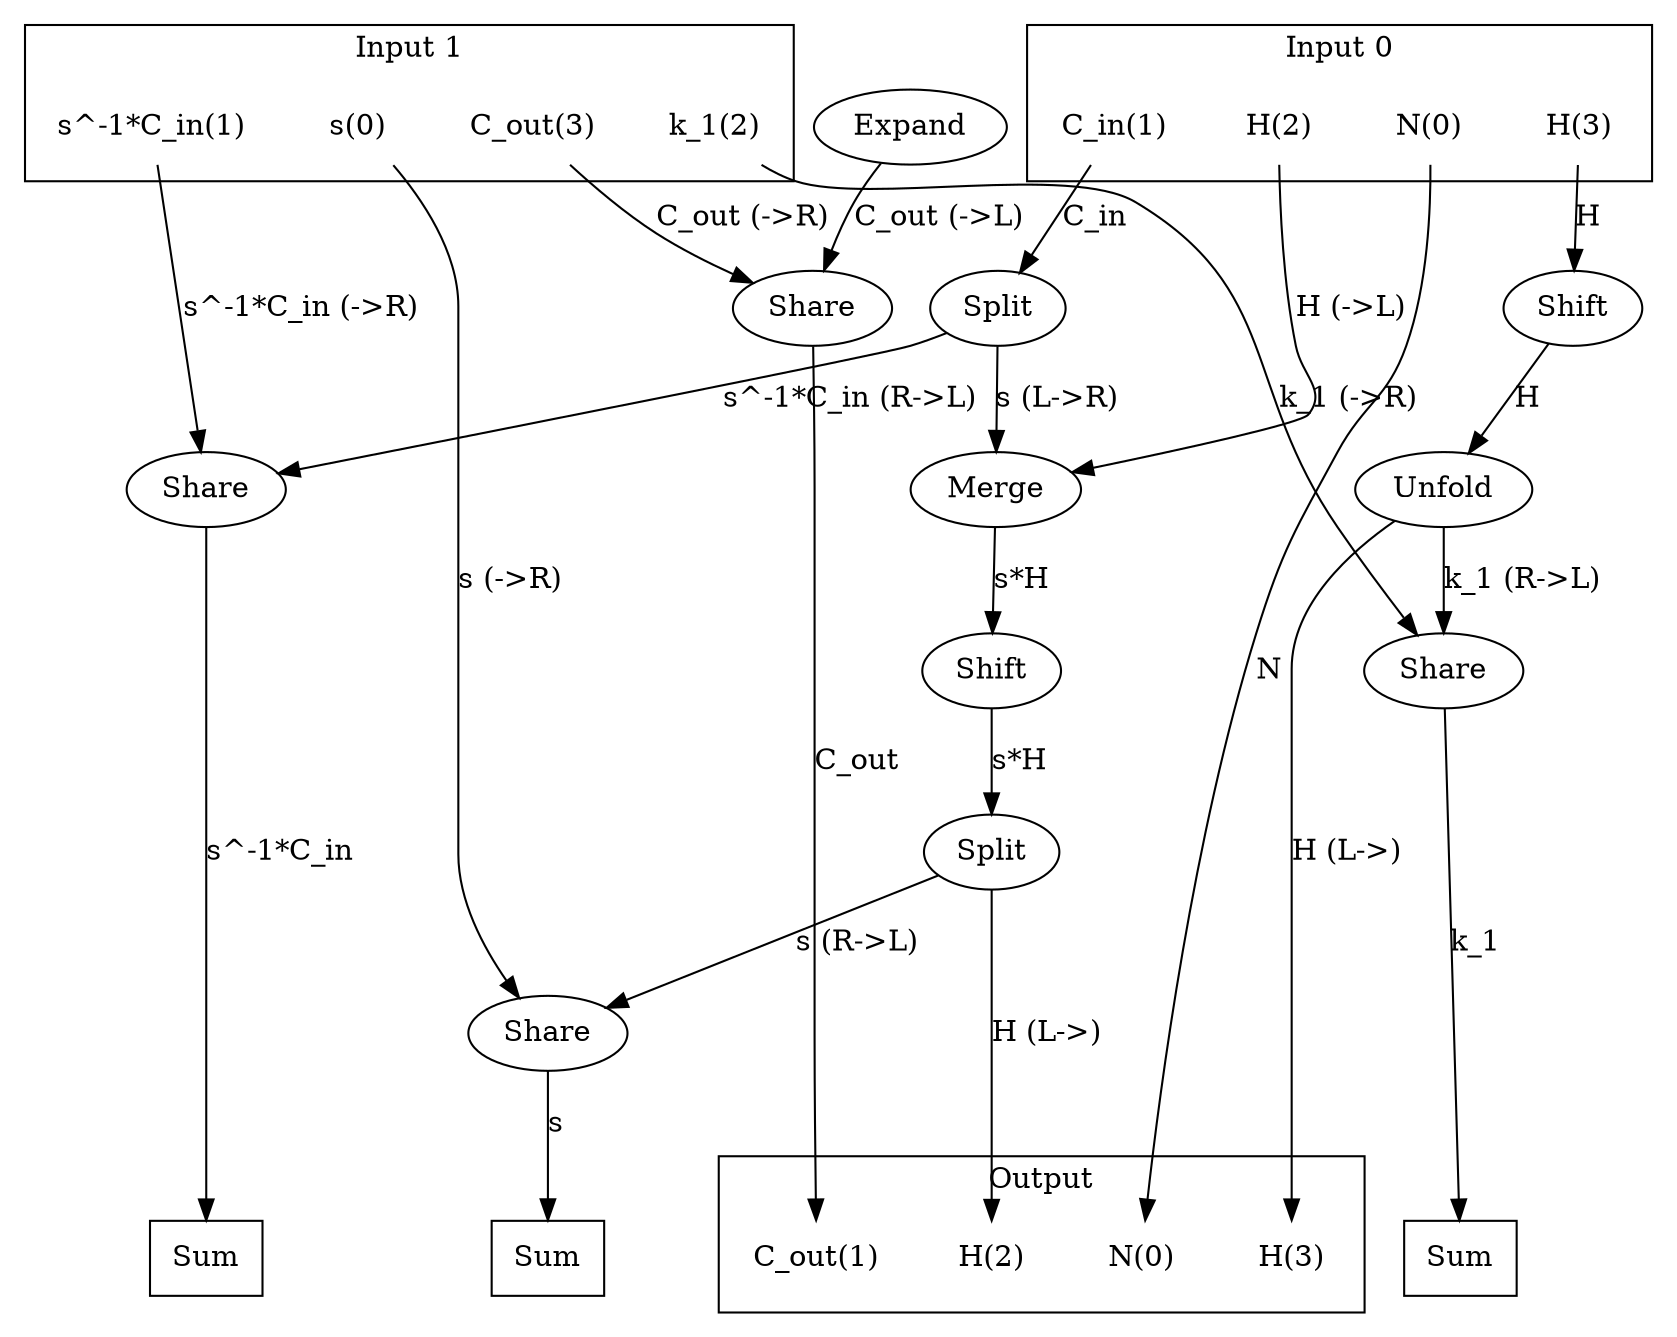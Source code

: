 digraph kernel_generated {
newrank = true;
op_0x7f30f80098e0 [label="Split"];
op_0x7f33bc5431f0 [label="Split"];
op_0x7f3528016c30 [label="Shift"];
op_0x7f357400a7c0 [label="Unfold"];
op_0x7f36140266e0 [label="Merge"];
op_0x7f3628004ad0 [label="Share"];
op_0x7f3628004b20 [label="Share"];
op_0x7f3628004d50 [label="Share"];
op_0x7f3668004000 [label="Share"];
op_0x7f36680046b8 [label="Expand"];
op_0x7f3668005a60 [label="Shift"];
reduce_0x7f2ec4002de8 [label="Sum", shape=box];
reduce_0x7f2ec4001998 [label="Sum", shape=box];
reduce_0x7f2ec4005740 [label="Sum", shape=box];
subgraph cluster_out {
label = "Output";
out_0 [label="N(0)", shape=none];
out_1 [label="C_out(1)", shape=none];
out_2 [label="H(2)", shape=none];
out_3 [label="H(3)", shape=none];
}
{ rank = same;
reduce_0x7f2ec4002de8;
reduce_0x7f2ec4001998;
reduce_0x7f2ec4005740;
out_0;
out_1;
out_2;
out_3;
}
subgraph cluster_in_0 {
label = "Input 0";
in_0_0 [label="N(0)", shape=none];
in_0_1 [label="C_in(1)", shape=none];
in_0_2 [label="H(2)", shape=none];
in_0_3 [label="H(3)", shape=none];
}
subgraph cluster_in_1 {
label = "Input 1";
in_1_0 [label="s(0)", shape=none];
in_1_1 [label="s^-1*C_in(1)", shape=none];
in_1_2 [label="k_1(2)", shape=none];
in_1_3 [label="C_out(3)", shape=none];
}
{ rank = same;
in_0_0;
in_0_1;
in_0_2;
in_0_3;
in_1_0;
in_1_1;
in_1_2;
in_1_3;
}
in_0_0 -> out_0 [label="N"];
in_0_1 -> op_0x7f33bc5431f0 [label="C_in"];
in_0_2 -> op_0x7f36140266e0 [label="H (->L)"];
in_0_3 -> op_0x7f3668005a60 [label="H"];
in_1_0 -> op_0x7f3628004b20 [label="s (->R)"];
in_1_1 -> op_0x7f3628004ad0 [label="s^-1*C_in (->R)"];
in_1_2 -> op_0x7f3628004d50 [label="k_1 (->R)"];
in_1_3 -> op_0x7f3668004000 [label="C_out (->R)"];
op_0x7f3668004000 -> out_1 [label="C_out"];
op_0x7f30f80098e0 -> out_2 [label="H (L->)"];
op_0x7f357400a7c0 -> out_3 [label="H (L->)"];
op_0x7f3628004d50 -> reduce_0x7f2ec4001998 [label="k_1"];
op_0x7f3628004b20 -> reduce_0x7f2ec4002de8 [label="s"];
op_0x7f3628004ad0 -> reduce_0x7f2ec4005740 [label="s^-1*C_in"];
op_0x7f3528016c30 -> op_0x7f30f80098e0 [label="s*H"];
op_0x7f36140266e0 -> op_0x7f3528016c30 [label="s*H"];
op_0x7f3668005a60 -> op_0x7f357400a7c0 [label="H"];
op_0x7f33bc5431f0 -> op_0x7f36140266e0 [label="s (L->R)"];
op_0x7f33bc5431f0 -> op_0x7f3628004ad0 [label="s^-1*C_in (R->L)"];
op_0x7f30f80098e0 -> op_0x7f3628004b20 [label="s (R->L)"];
op_0x7f357400a7c0 -> op_0x7f3628004d50 [label="k_1 (R->L)"];
op_0x7f36680046b8 -> op_0x7f3668004000 [label="C_out (->L)"];
}
